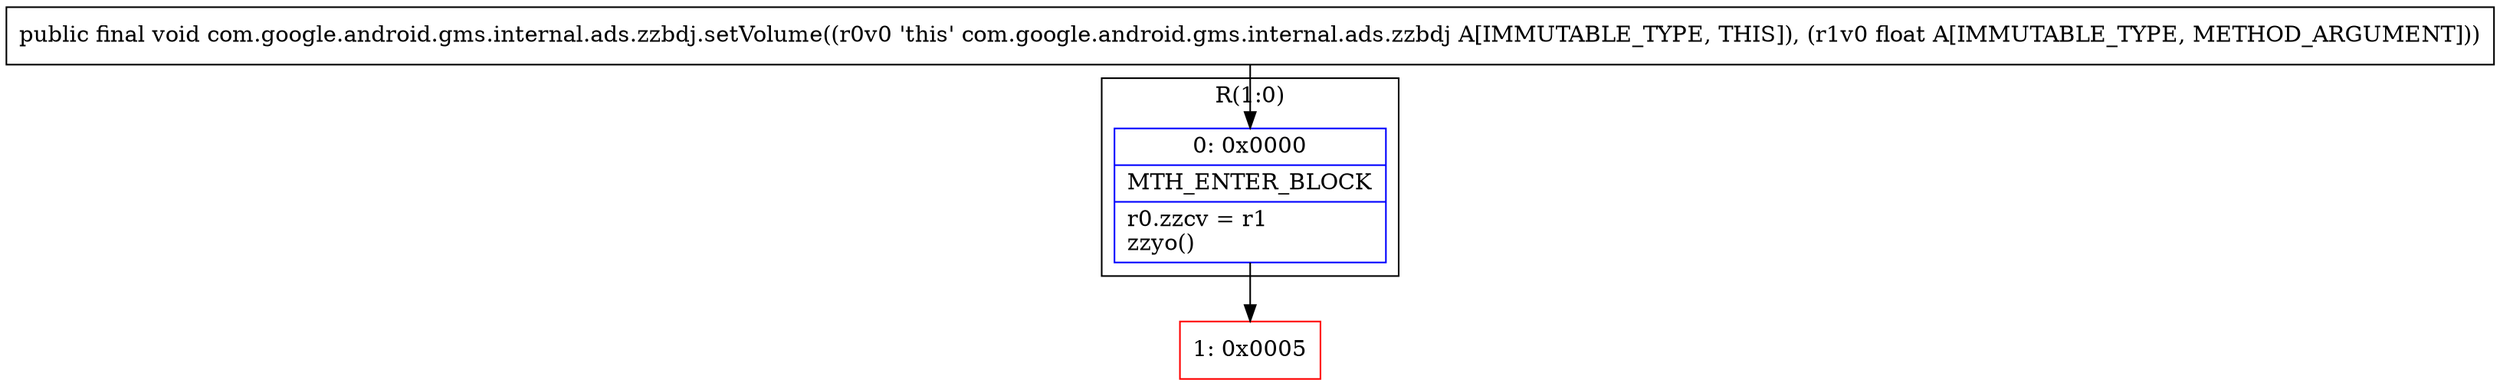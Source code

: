 digraph "CFG forcom.google.android.gms.internal.ads.zzbdj.setVolume(F)V" {
subgraph cluster_Region_1999856813 {
label = "R(1:0)";
node [shape=record,color=blue];
Node_0 [shape=record,label="{0\:\ 0x0000|MTH_ENTER_BLOCK\l|r0.zzcv = r1\lzzyo()\l}"];
}
Node_1 [shape=record,color=red,label="{1\:\ 0x0005}"];
MethodNode[shape=record,label="{public final void com.google.android.gms.internal.ads.zzbdj.setVolume((r0v0 'this' com.google.android.gms.internal.ads.zzbdj A[IMMUTABLE_TYPE, THIS]), (r1v0 float A[IMMUTABLE_TYPE, METHOD_ARGUMENT])) }"];
MethodNode -> Node_0;
Node_0 -> Node_1;
}

